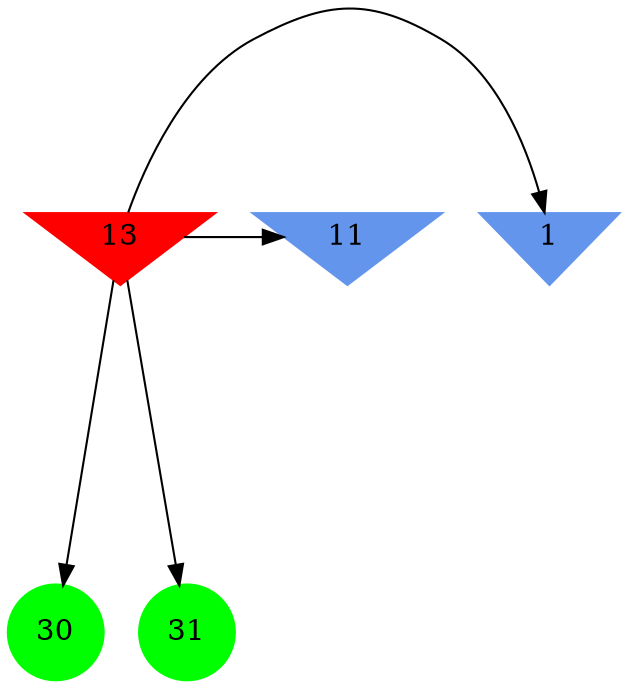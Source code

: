 digraph brain {
	ranksep=2.0;
	1 [shape=invtriangle,style=filled,color=cornflowerblue];
	11 [shape=invtriangle,style=filled,color=cornflowerblue];
	13 [shape=invtriangle,style=filled,color=red];
	30 [shape=circle,style=filled,color=green];
	31 [shape=circle,style=filled,color=green];
	13	->	31;
	13	->	11;
	13	->	30;
	13	->	1;
	{ rank=same; 1; 11; 13; }
	{ rank=same; }
	{ rank=same; 30; 31; }
}
